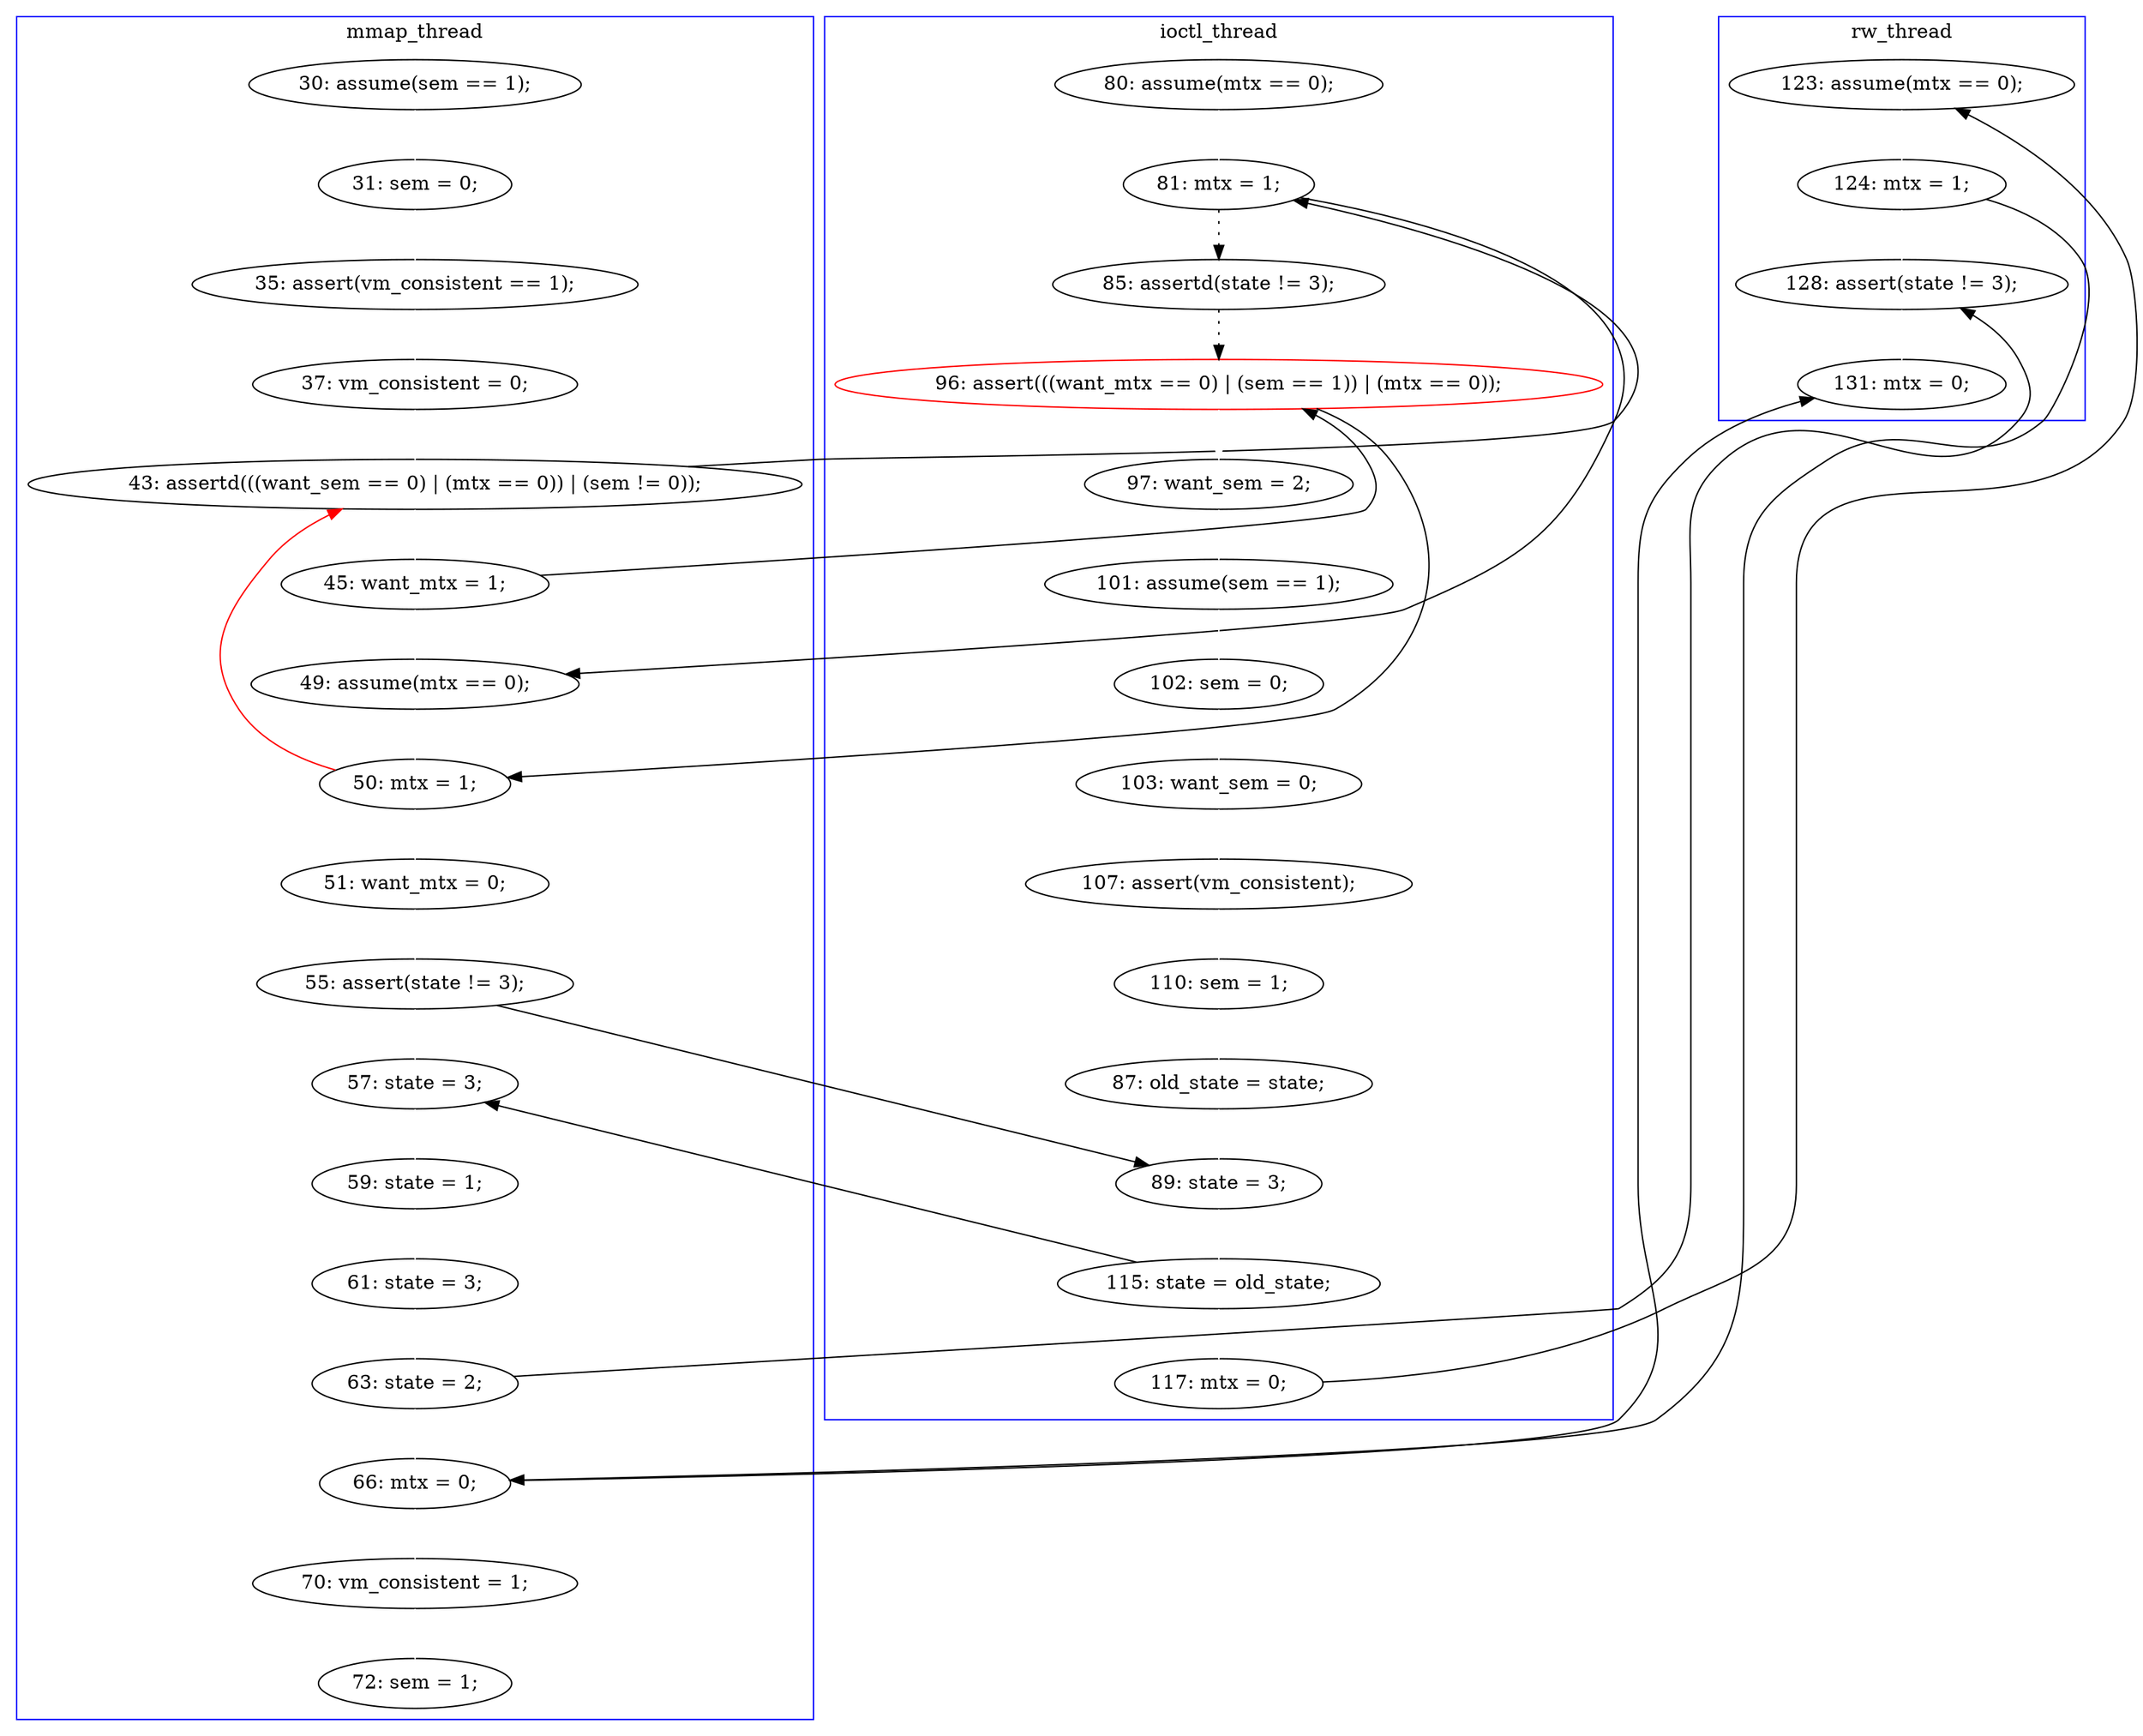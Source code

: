 digraph Counterexample {
	11 -> 12 [color = white, style = solid]
	43 -> 45 [color = white, style = solid]
	41 -> 43 [color = white, style = solid]
	19 -> 20 [color = white, style = solid]
	48 -> 53 [color = white, style = solid]
	24 -> 25 [color = white, style = solid]
	28 -> 32 [color = white, style = solid]
	29 -> 30 [color = white, style = solid]
	32 -> 34 [color = white, style = solid]
	25 -> 26 [color = white, style = solid]
	34 -> 35 [color = white, style = solid]
	40 -> 49 [color = white, style = solid]
	16 -> 29 [color = white, style = solid]
	35 -> 36 [color = white, style = solid]
	13 -> 14 [color = white, style = solid]
	20 -> 21 [color = black, style = dotted]
	36 -> 37 [color = white, style = solid]
	45 -> 46 [color = white, style = solid]
	30 -> 31 [color = white, style = solid]
	46 -> 47 [color = white, style = solid]
	12 -> 13 [color = white, style = solid]
	20 -> 29 [color = black, style = solid, constraint = false]
	15 -> 20 [color = black, style = solid, constraint = false]
	33 -> 41 [color = white, style = solid]
	33 -> 35 [color = black, style = solid, constraint = false]
	46 -> 49 [color = black, style = solid, constraint = false]
	14 -> 15 [color = white, style = solid]
	40 -> 47 [color = black, style = solid, constraint = false]
	23 -> 30 [color = black, style = solid, constraint = false]
	21 -> 23 [color = black, style = dotted]
	15 -> 16 [color = white, style = solid]
	23 -> 24 [color = white, style = solid]
	39 -> 40 [color = white, style = solid]
	36 -> 41 [color = black, style = solid, constraint = false]
	47 -> 48 [color = white, style = solid]
	31 -> 33 [color = white, style = solid]
	37 -> 39 [color = black, style = solid, constraint = false]
	26 -> 27 [color = white, style = solid]
	27 -> 28 [color = white, style = solid]
	30 -> 15 [color = red, style = solid, constraint = false]
	49 -> 50 [color = white, style = solid]
	16 -> 23 [color = black, style = solid, constraint = false]
	47 -> 50 [color = black, style = solid, constraint = false]
	subgraph cluster1 {
		label = mmap_thread
		color = blue
		11  [label = "30: assume(sem == 1);"]
		41  [label = "57: state = 3;"]
		43  [label = "59: state = 1;"]
		47  [label = "66: mtx = 0;"]
		16  [label = "45: want_mtx = 1;"]
		45  [label = "61: state = 3;"]
		14  [label = "37: vm_consistent = 0;"]
		29  [label = "49: assume(mtx == 0);"]
		46  [label = "63: state = 2;"]
		15  [label = "43: assertd(((want_sem == 0) | (mtx == 0)) | (sem != 0));"]
		33  [label = "55: assert(state != 3);"]
		13  [label = "35: assert(vm_consistent == 1);"]
		30  [label = "50: mtx = 1;"]
		53  [label = "72: sem = 1;"]
		12  [label = "31: sem = 0;"]
		31  [label = "51: want_mtx = 0;"]
		48  [label = "70: vm_consistent = 1;"]
	}
	subgraph cluster2 {
		label = ioctl_thread
		color = blue
		20  [label = "81: mtx = 1;"]
		26  [label = "102: sem = 0;"]
		27  [label = "103: want_sem = 0;"]
		25  [label = "101: assume(sem == 1);"]
		21  [label = "85: assertd(state != 3);"]
		19  [label = "80: assume(mtx == 0);"]
		36  [label = "115: state = old_state;"]
		28  [label = "107: assert(vm_consistent);"]
		24  [label = "97: want_sem = 2;"]
		32  [label = "110: sem = 1;"]
		23  [label = "96: assert(((want_mtx == 0) | (sem == 1)) | (mtx == 0));", color = red]
		35  [label = "89: state = 3;"]
		37  [label = "117: mtx = 0;"]
		34  [label = "87: old_state = state;"]
	}
	subgraph cluster3 {
		label = rw_thread
		color = blue
		40  [label = "124: mtx = 1;"]
		50  [label = "131: mtx = 0;"]
		49  [label = "128: assert(state != 3);"]
		39  [label = "123: assume(mtx == 0);"]
	}
}